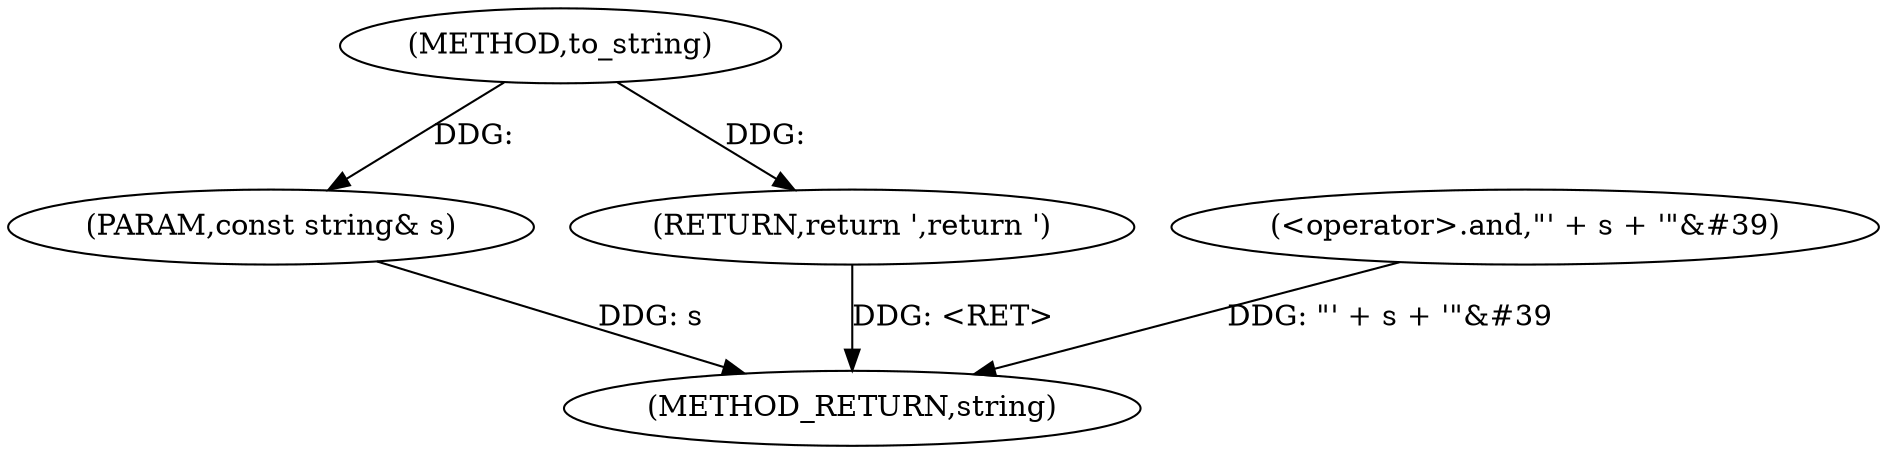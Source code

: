 digraph "to_string" {  
"1000134" [label = "(METHOD,to_string)" ]
"1000143" [label = "(METHOD_RETURN,string)" ]
"1000135" [label = "(PARAM,const string& s)" ]
"1000137" [label = "(RETURN,return &#39;,return &#39;)" ]
"1000140" [label = "(<operator>.and,\"&#39; + s + &#39;\"&#39)" ]
  "1000137" -> "1000143"  [ label = "DDG: <RET>"] 
  "1000135" -> "1000143"  [ label = "DDG: s"] 
  "1000140" -> "1000143"  [ label = "DDG: \"&#39; + s + &#39;\"&#39"] 
  "1000134" -> "1000135"  [ label = "DDG: "] 
  "1000134" -> "1000137"  [ label = "DDG: "] 
}
